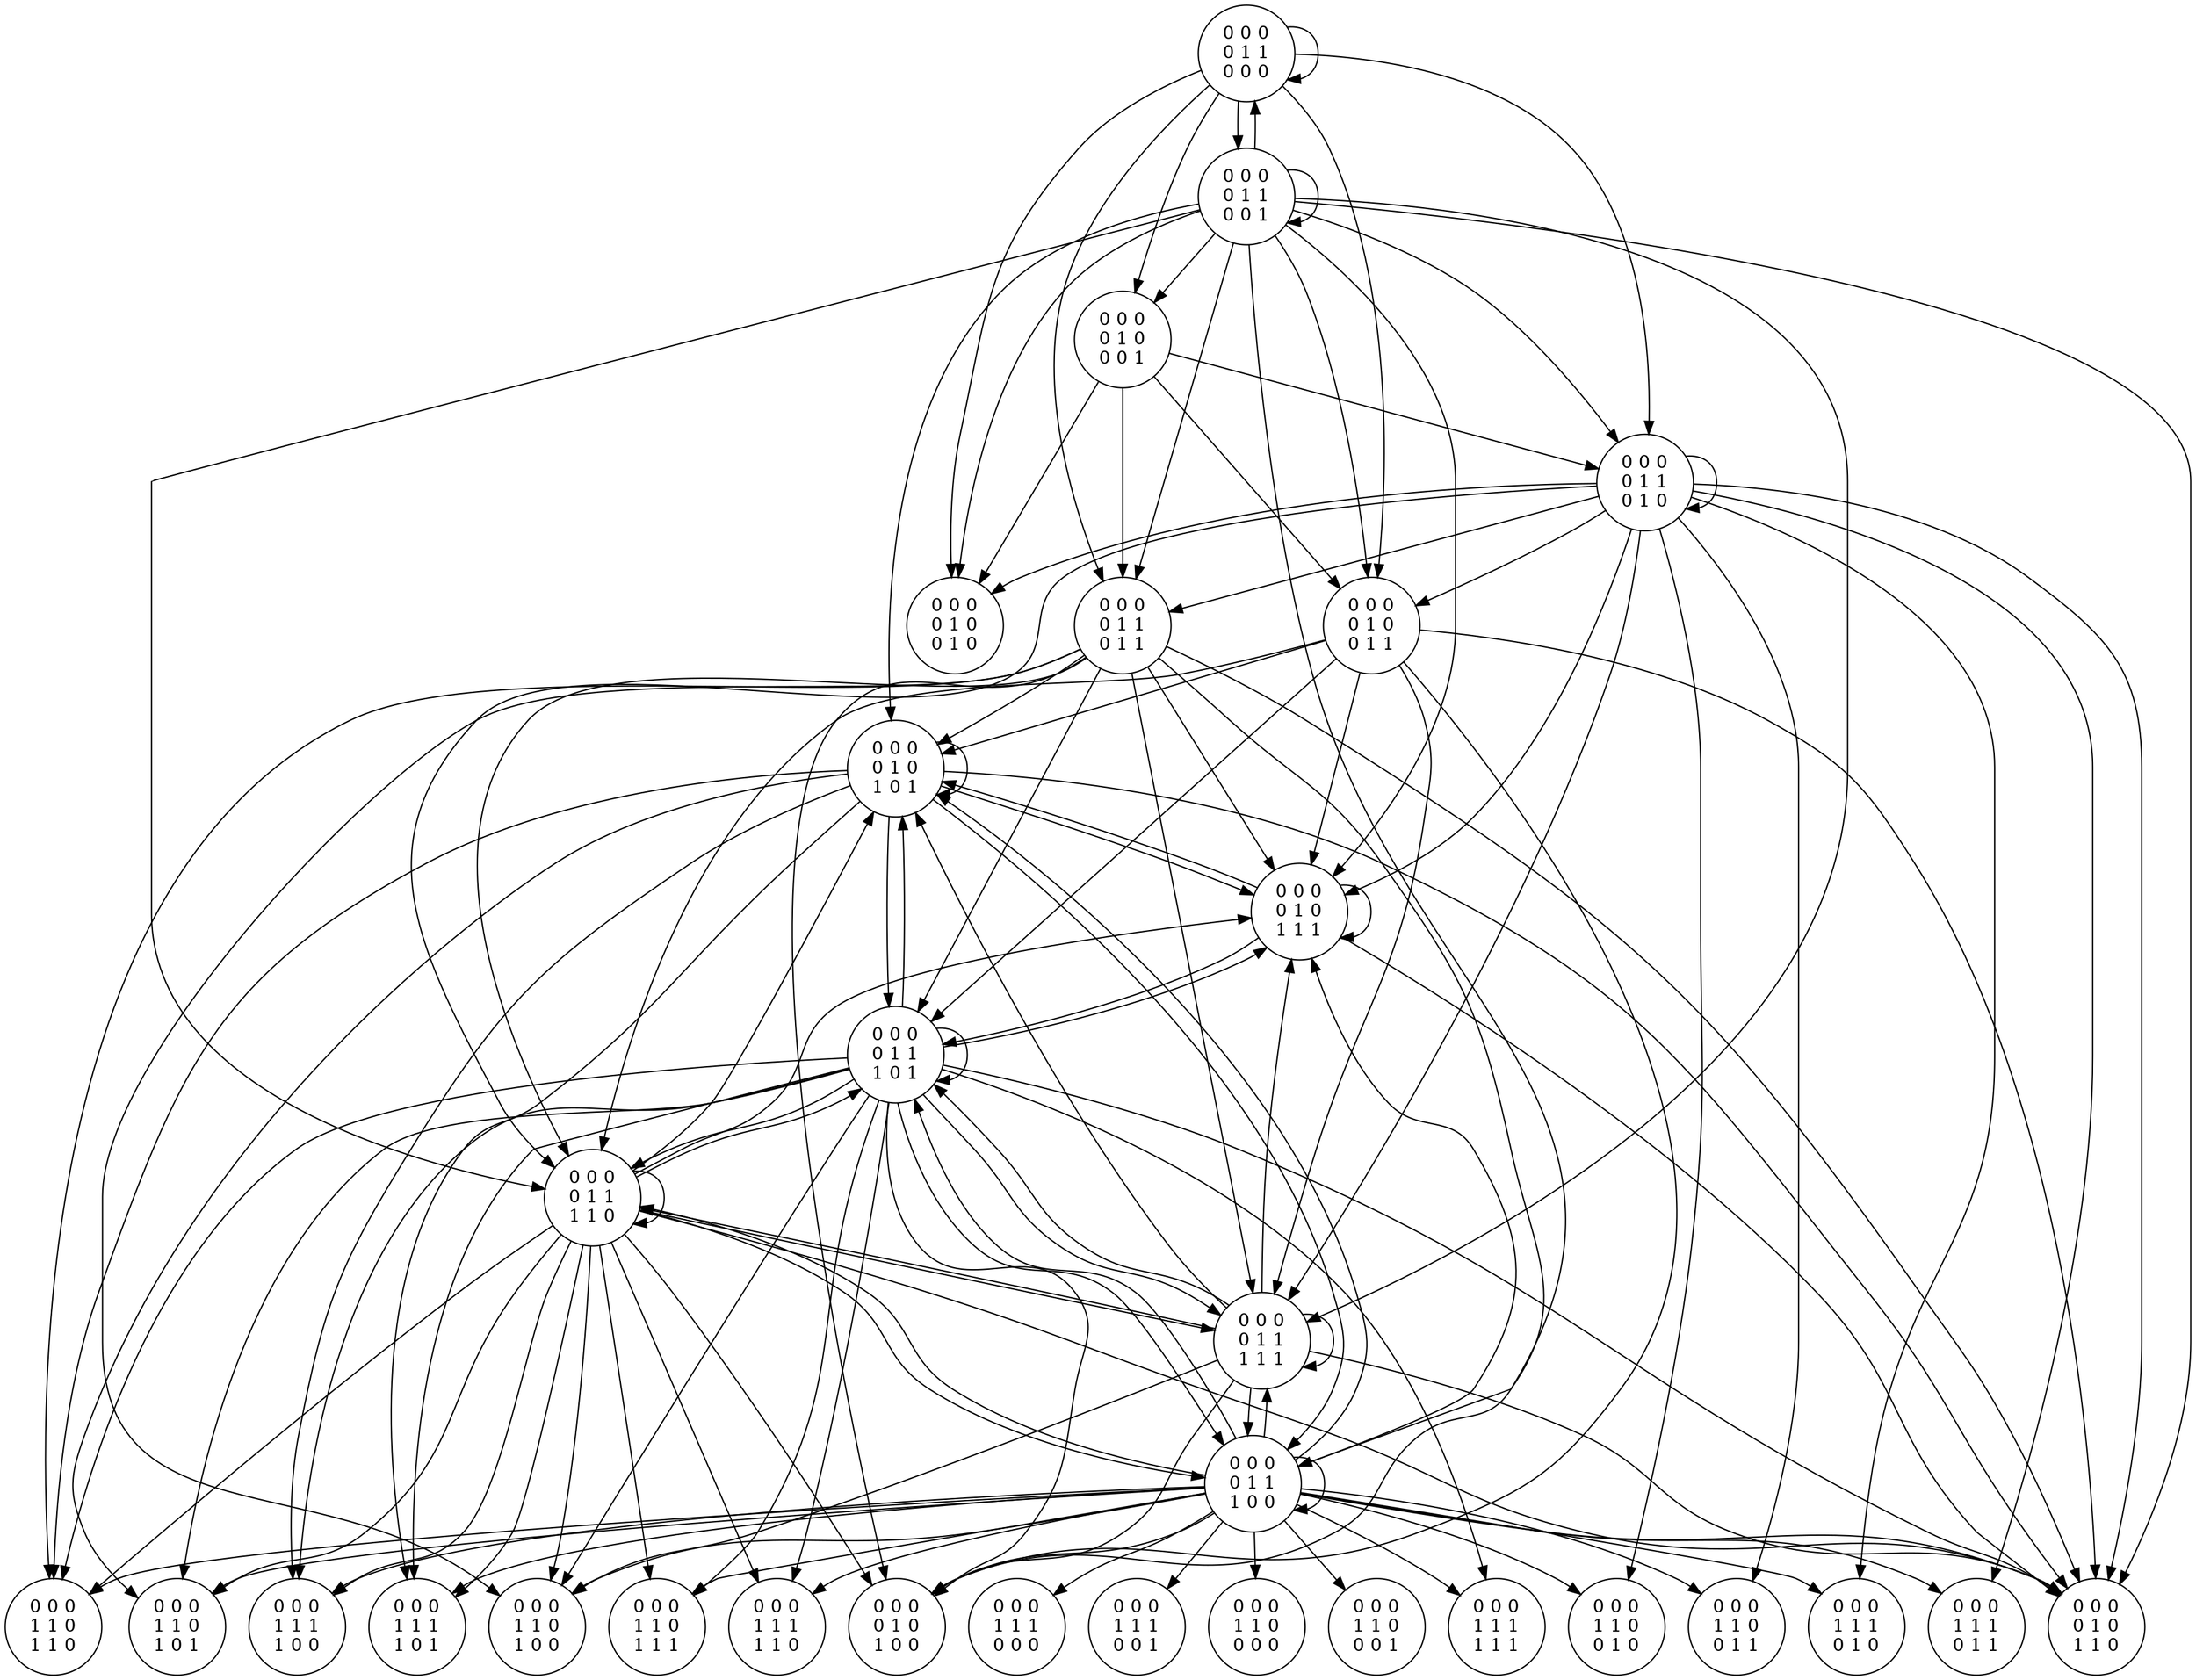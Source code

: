 digraph g {
17 [label="0 0 0\n0 1 0\n0 0 1"]
27 [label="0 0 0\n0 1 1\n0 1 1"]
17 -> 27;
18 [label="0 0 0\n0 1 0\n0 1 0"]
17 -> 18;
19 [label="0 0 0\n0 1 0\n0 1 1"]
17 -> 19;
26 [label="0 0 0\n0 1 1\n0 1 0"]
17 -> 26;
20 [label="0 0 0\n0 1 0\n1 0 0"]
19 -> 20;
21 [label="0 0 0\n0 1 0\n1 0 1"]
19 -> 21;
22 [label="0 0 0\n0 1 0\n1 1 0"]
19 -> 22;
23 [label="0 0 0\n0 1 0\n1 1 1"]
19 -> 23;
29 [label="0 0 0\n0 1 1\n1 0 1"]
19 -> 29;
30 [label="0 0 0\n0 1 1\n1 1 0"]
19 -> 30;
31 [label="0 0 0\n0 1 1\n1 1 1"]
19 -> 31;
54 [label="0 0 0\n1 1 0\n1 1 0"]
21 -> 54;
28 [label="0 0 0\n0 1 1\n1 0 0"]
21 -> 28;
61 [label="0 0 0\n1 1 1\n1 0 1"]
21 -> 61;
53 [label="0 0 0\n1 1 0\n1 0 1"]
21 -> 53;
21 -> 22;
21 -> 23;
60 [label="0 0 0\n1 1 1\n1 0 0"]
21 -> 60;
21 -> 29;
21 -> 21;
23 -> 23;
23 -> 29;
23 -> 22;
23 -> 21;
24 [label="0 0 0\n0 1 1\n0 0 0"]
24 -> 17;
24 -> 18;
24 -> 19;
24 -> 24;
25 [label="0 0 0\n0 1 1\n0 0 1"]
24 -> 25;
24 -> 26;
24 -> 27;
25 -> 17;
25 -> 18;
25 -> 19;
25 -> 20;
25 -> 21;
25 -> 22;
25 -> 23;
25 -> 24;
25 -> 25;
25 -> 26;
25 -> 27;
25 -> 30;
25 -> 31;
26 -> 19;
26 -> 27;
26 -> 18;
50 [label="0 0 0\n1 1 0\n0 1 0"]
26 -> 50;
51 [label="0 0 0\n1 1 0\n0 1 1"]
26 -> 51;
26 -> 22;
26 -> 23;
58 [label="0 0 0\n1 1 1\n0 1 0"]
26 -> 58;
59 [label="0 0 0\n1 1 1\n0 1 1"]
26 -> 59;
26 -> 26;
26 -> 30;
26 -> 31;
27 -> 54;
27 -> 20;
27 -> 21;
27 -> 22;
27 -> 23;
52 [label="0 0 0\n1 1 0\n1 0 0"]
27 -> 52;
27 -> 28;
27 -> 29;
27 -> 30;
27 -> 31;
28 -> 20;
28 -> 21;
28 -> 22;
28 -> 23;
28 -> 28;
28 -> 29;
28 -> 30;
28 -> 31;
48 [label="0 0 0\n1 1 0\n0 0 0"]
28 -> 48;
49 [label="0 0 0\n1 1 0\n0 0 1"]
28 -> 49;
28 -> 50;
28 -> 51;
28 -> 52;
28 -> 53;
28 -> 54;
55 [label="0 0 0\n1 1 0\n1 1 1"]
28 -> 55;
56 [label="0 0 0\n1 1 1\n0 0 0"]
28 -> 56;
57 [label="0 0 0\n1 1 1\n0 0 1"]
28 -> 57;
28 -> 58;
28 -> 59;
28 -> 60;
28 -> 61;
62 [label="0 0 0\n1 1 1\n1 1 0"]
28 -> 62;
63 [label="0 0 0\n1 1 1\n1 1 1"]
28 -> 63;
30 -> 54;
30 -> 28;
30 -> 62;
30 -> 29;
30 -> 20;
30 -> 53;
30 -> 22;
30 -> 23;
30 -> 52;
30 -> 55;
30 -> 31;
30 -> 60;
30 -> 61;
30 -> 30;
30 -> 21;
31 -> 20;
31 -> 21;
31 -> 22;
31 -> 23;
31 -> 52;
31 -> 28;
31 -> 29;
31 -> 30;
31 -> 31;
29 -> 54;
29 -> 60;
29 -> 55;
29 -> 28;
29 -> 29;
29 -> 53;
29 -> 20;
29 -> 30;
29 -> 22;
29 -> 23;
29 -> 52;
29 -> 31;
29 -> 21;
29 -> 61;
29 -> 62;
29 -> 63;
}
